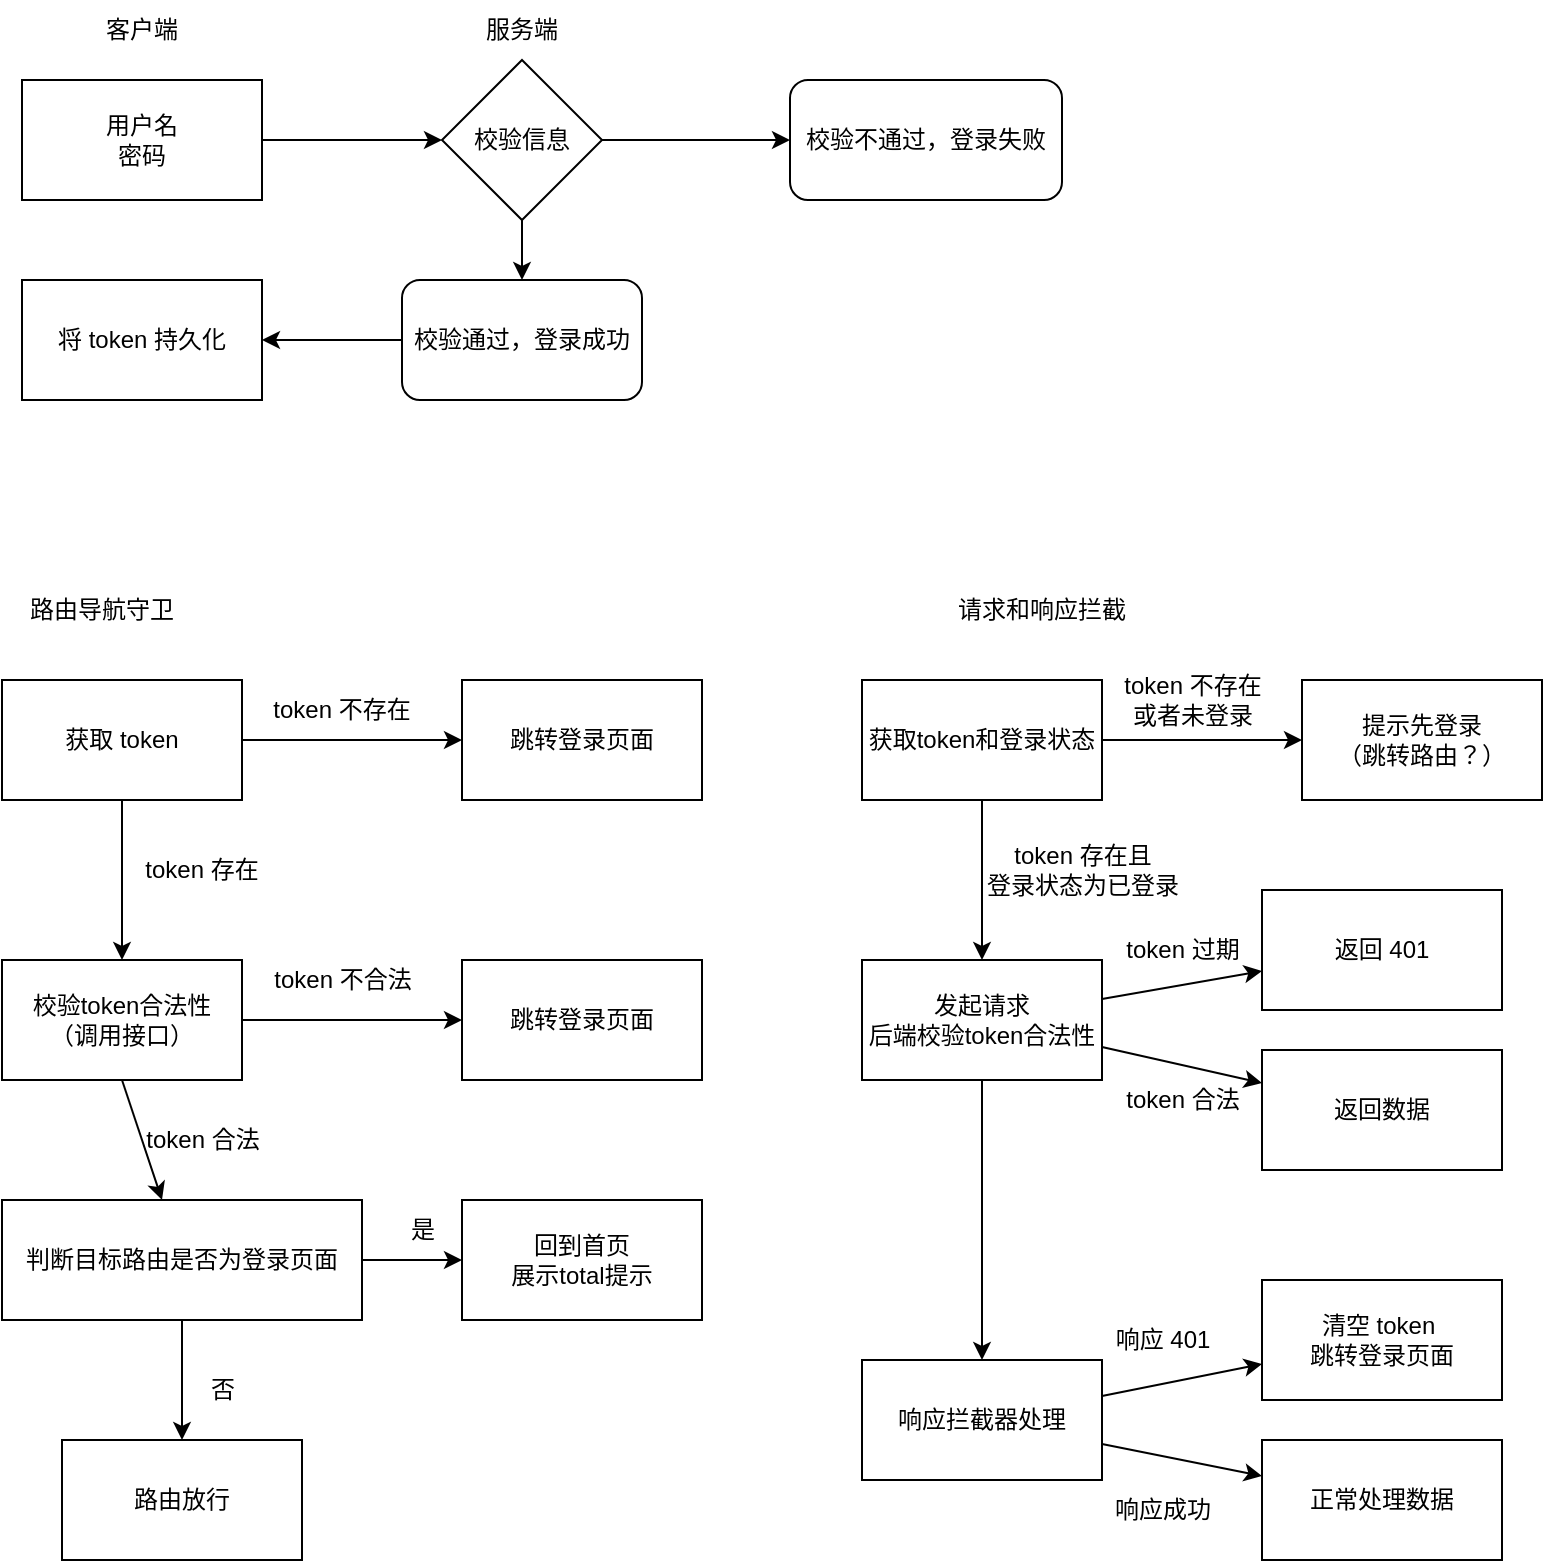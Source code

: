 <mxfile>
    <diagram id="M_MR4Z2lhWdCqnC4rEqU" name="第 1 页">
        <mxGraphModel dx="603" dy="696" grid="1" gridSize="10" guides="1" tooltips="1" connect="1" arrows="1" fold="1" page="1" pageScale="1" pageWidth="827" pageHeight="1169" math="0" shadow="0">
            <root>
                <mxCell id="0"/>
                <mxCell id="1" parent="0"/>
                <mxCell id="5" style="edgeStyle=none;html=1;exitX=1;exitY=0.5;exitDx=0;exitDy=0;entryX=0;entryY=0.5;entryDx=0;entryDy=0;" edge="1" parent="1" source="2" target="15">
                    <mxGeometry relative="1" as="geometry">
                        <mxPoint x="220" y="120" as="targetPoint"/>
                    </mxGeometry>
                </mxCell>
                <mxCell id="2" value="" style="rounded=0;whiteSpace=wrap;html=1;" vertex="1" parent="1">
                    <mxGeometry x="30" y="90" width="120" height="60" as="geometry"/>
                </mxCell>
                <mxCell id="3" value="客户端" style="text;html=1;strokeColor=none;fillColor=none;align=center;verticalAlign=middle;whiteSpace=wrap;rounded=0;" vertex="1" parent="1">
                    <mxGeometry x="60" y="50" width="60" height="30" as="geometry"/>
                </mxCell>
                <mxCell id="4" value="用户名&lt;br&gt;密码" style="text;html=1;strokeColor=none;fillColor=none;align=center;verticalAlign=middle;whiteSpace=wrap;rounded=0;" vertex="1" parent="1">
                    <mxGeometry x="60" y="105" width="60" height="30" as="geometry"/>
                </mxCell>
                <mxCell id="8" style="edgeStyle=none;html=1;exitX=1;exitY=0.5;exitDx=0;exitDy=0;" edge="1" parent="1" source="15" target="9">
                    <mxGeometry relative="1" as="geometry">
                        <mxPoint x="440" y="120" as="targetPoint"/>
                        <mxPoint x="340" y="120" as="sourcePoint"/>
                    </mxGeometry>
                </mxCell>
                <mxCell id="10" style="edgeStyle=none;html=1;" edge="1" parent="1" target="11">
                    <mxGeometry relative="1" as="geometry">
                        <mxPoint x="280" y="200" as="targetPoint"/>
                        <mxPoint x="280" y="150" as="sourcePoint"/>
                    </mxGeometry>
                </mxCell>
                <mxCell id="7" value="服务端" style="text;html=1;strokeColor=none;fillColor=none;align=center;verticalAlign=middle;whiteSpace=wrap;rounded=0;" vertex="1" parent="1">
                    <mxGeometry x="250" y="50" width="60" height="30" as="geometry"/>
                </mxCell>
                <mxCell id="9" value="校验不通过，登录失败" style="rounded=1;whiteSpace=wrap;html=1;" vertex="1" parent="1">
                    <mxGeometry x="414" y="90" width="136" height="60" as="geometry"/>
                </mxCell>
                <mxCell id="12" style="edgeStyle=none;html=1;" edge="1" parent="1" source="11" target="13">
                    <mxGeometry relative="1" as="geometry">
                        <mxPoint x="280" y="260" as="targetPoint"/>
                    </mxGeometry>
                </mxCell>
                <mxCell id="11" value="校验通过，登录成功" style="rounded=1;whiteSpace=wrap;html=1;" vertex="1" parent="1">
                    <mxGeometry x="220" y="190" width="120" height="60" as="geometry"/>
                </mxCell>
                <mxCell id="13" value="将 token 持久化" style="rounded=0;whiteSpace=wrap;html=1;" vertex="1" parent="1">
                    <mxGeometry x="30" y="190" width="120" height="60" as="geometry"/>
                </mxCell>
                <mxCell id="15" value="校验信息" style="rhombus;whiteSpace=wrap;html=1;" vertex="1" parent="1">
                    <mxGeometry x="240" y="80" width="80" height="80" as="geometry"/>
                </mxCell>
                <mxCell id="17" value="路由导航守卫" style="text;html=1;strokeColor=none;fillColor=none;align=center;verticalAlign=middle;whiteSpace=wrap;rounded=0;" vertex="1" parent="1">
                    <mxGeometry x="30" y="340" width="80" height="30" as="geometry"/>
                </mxCell>
                <mxCell id="27" value="" style="edgeStyle=none;html=1;" edge="1" parent="1" source="25" target="26">
                    <mxGeometry relative="1" as="geometry"/>
                </mxCell>
                <mxCell id="30" value="" style="edgeStyle=none;html=1;" edge="1" parent="1" source="25" target="29">
                    <mxGeometry relative="1" as="geometry"/>
                </mxCell>
                <mxCell id="25" value="获取 token" style="rounded=0;whiteSpace=wrap;html=1;" vertex="1" parent="1">
                    <mxGeometry x="20" y="390" width="120" height="60" as="geometry"/>
                </mxCell>
                <mxCell id="26" value="跳转登录页面" style="rounded=0;whiteSpace=wrap;html=1;" vertex="1" parent="1">
                    <mxGeometry x="250" y="390" width="120" height="60" as="geometry"/>
                </mxCell>
                <mxCell id="28" value="token 不存在" style="text;html=1;strokeColor=none;fillColor=none;align=center;verticalAlign=middle;whiteSpace=wrap;rounded=0;" vertex="1" parent="1">
                    <mxGeometry x="150" y="390" width="80" height="30" as="geometry"/>
                </mxCell>
                <mxCell id="32" style="edgeStyle=none;html=1;exitX=1;exitY=0.5;exitDx=0;exitDy=0;" edge="1" parent="1" source="29" target="33">
                    <mxGeometry relative="1" as="geometry">
                        <mxPoint x="240" y="560" as="targetPoint"/>
                    </mxGeometry>
                </mxCell>
                <mxCell id="35" style="edgeStyle=none;html=1;exitX=0.5;exitY=1;exitDx=0;exitDy=0;" edge="1" parent="1" source="29" target="36">
                    <mxGeometry relative="1" as="geometry">
                        <mxPoint x="80" y="640" as="targetPoint"/>
                    </mxGeometry>
                </mxCell>
                <mxCell id="29" value="校验token合法性&lt;br&gt;（调用接口）" style="whiteSpace=wrap;html=1;rounded=0;" vertex="1" parent="1">
                    <mxGeometry x="20" y="530" width="120" height="60" as="geometry"/>
                </mxCell>
                <mxCell id="31" value="token 存在" style="text;html=1;strokeColor=none;fillColor=none;align=center;verticalAlign=middle;whiteSpace=wrap;rounded=0;" vertex="1" parent="1">
                    <mxGeometry x="90" y="470" width="60" height="30" as="geometry"/>
                </mxCell>
                <mxCell id="33" value="跳转登录页面" style="rounded=0;whiteSpace=wrap;html=1;" vertex="1" parent="1">
                    <mxGeometry x="250" y="530" width="120" height="60" as="geometry"/>
                </mxCell>
                <mxCell id="34" value="token 不合法" style="text;html=1;align=center;verticalAlign=middle;resizable=0;points=[];autosize=1;strokeColor=none;fillColor=none;" vertex="1" parent="1">
                    <mxGeometry x="145" y="525" width="90" height="30" as="geometry"/>
                </mxCell>
                <mxCell id="38" style="edgeStyle=none;html=1;exitX=1;exitY=0.5;exitDx=0;exitDy=0;" edge="1" parent="1" source="36" target="39">
                    <mxGeometry relative="1" as="geometry">
                        <mxPoint x="280" y="680" as="targetPoint"/>
                    </mxGeometry>
                </mxCell>
                <mxCell id="42" style="edgeStyle=none;html=1;" edge="1" parent="1" source="36" target="43">
                    <mxGeometry relative="1" as="geometry">
                        <mxPoint x="110" y="760" as="targetPoint"/>
                    </mxGeometry>
                </mxCell>
                <mxCell id="36" value="判断目标路由是否为登录页面" style="rounded=0;whiteSpace=wrap;html=1;" vertex="1" parent="1">
                    <mxGeometry x="20" y="650" width="180" height="60" as="geometry"/>
                </mxCell>
                <mxCell id="37" value="token 合法" style="text;html=1;align=center;verticalAlign=middle;resizable=0;points=[];autosize=1;strokeColor=none;fillColor=none;" vertex="1" parent="1">
                    <mxGeometry x="80" y="605" width="80" height="30" as="geometry"/>
                </mxCell>
                <mxCell id="39" value="回到首页&lt;br&gt;展示total提示" style="rounded=0;whiteSpace=wrap;html=1;" vertex="1" parent="1">
                    <mxGeometry x="250" y="650" width="120" height="60" as="geometry"/>
                </mxCell>
                <mxCell id="41" value="是" style="text;html=1;align=center;verticalAlign=middle;resizable=0;points=[];autosize=1;strokeColor=none;fillColor=none;" vertex="1" parent="1">
                    <mxGeometry x="210" y="650" width="40" height="30" as="geometry"/>
                </mxCell>
                <mxCell id="43" value="路由放行" style="rounded=0;whiteSpace=wrap;html=1;" vertex="1" parent="1">
                    <mxGeometry x="50" y="770" width="120" height="60" as="geometry"/>
                </mxCell>
                <mxCell id="44" value="否" style="text;html=1;align=center;verticalAlign=middle;resizable=0;points=[];autosize=1;strokeColor=none;fillColor=none;" vertex="1" parent="1">
                    <mxGeometry x="110" y="730" width="40" height="30" as="geometry"/>
                </mxCell>
                <mxCell id="45" value="请求和响应拦截" style="text;html=1;strokeColor=none;fillColor=none;align=center;verticalAlign=middle;whiteSpace=wrap;rounded=0;" vertex="1" parent="1">
                    <mxGeometry x="490" y="340" width="100" height="30" as="geometry"/>
                </mxCell>
                <mxCell id="48" value="" style="edgeStyle=none;html=1;" edge="1" parent="1" source="46" target="47">
                    <mxGeometry relative="1" as="geometry"/>
                </mxCell>
                <mxCell id="51" value="" style="edgeStyle=none;html=1;" edge="1" parent="1" source="46" target="50">
                    <mxGeometry relative="1" as="geometry"/>
                </mxCell>
                <mxCell id="46" value="获取token和登录状态" style="rounded=0;whiteSpace=wrap;html=1;" vertex="1" parent="1">
                    <mxGeometry x="450" y="390" width="120" height="60" as="geometry"/>
                </mxCell>
                <mxCell id="47" value="提示先登录&lt;br&gt;（跳转路由？）" style="rounded=0;whiteSpace=wrap;html=1;" vertex="1" parent="1">
                    <mxGeometry x="670" y="390" width="120" height="60" as="geometry"/>
                </mxCell>
                <mxCell id="49" value="token 不存在&lt;br&gt;或者未登录" style="text;html=1;align=center;verticalAlign=middle;resizable=0;points=[];autosize=1;strokeColor=none;fillColor=none;" vertex="1" parent="1">
                    <mxGeometry x="570" y="380" width="90" height="40" as="geometry"/>
                </mxCell>
                <mxCell id="54" value="" style="edgeStyle=none;html=1;" edge="1" parent="1" source="50" target="53">
                    <mxGeometry relative="1" as="geometry"/>
                </mxCell>
                <mxCell id="56" style="edgeStyle=none;html=1;" edge="1" parent="1" source="50" target="57">
                    <mxGeometry relative="1" as="geometry">
                        <mxPoint x="650" y="600" as="targetPoint"/>
                    </mxGeometry>
                </mxCell>
                <mxCell id="60" value="" style="edgeStyle=none;html=1;" edge="1" parent="1" source="50" target="59">
                    <mxGeometry relative="1" as="geometry"/>
                </mxCell>
                <mxCell id="50" value="发起请求&lt;br&gt;后端校验token合法性" style="whiteSpace=wrap;html=1;rounded=0;" vertex="1" parent="1">
                    <mxGeometry x="450" y="530" width="120" height="60" as="geometry"/>
                </mxCell>
                <mxCell id="52" value="token 存在且&lt;br&gt;登录状态为已登录" style="text;html=1;align=center;verticalAlign=middle;resizable=0;points=[];autosize=1;strokeColor=none;fillColor=none;" vertex="1" parent="1">
                    <mxGeometry x="500" y="465" width="120" height="40" as="geometry"/>
                </mxCell>
                <mxCell id="53" value="返回 401" style="whiteSpace=wrap;html=1;rounded=0;" vertex="1" parent="1">
                    <mxGeometry x="650" y="495" width="120" height="60" as="geometry"/>
                </mxCell>
                <mxCell id="55" value="token 过期" style="text;html=1;align=center;verticalAlign=middle;resizable=0;points=[];autosize=1;strokeColor=none;fillColor=none;" vertex="1" parent="1">
                    <mxGeometry x="570" y="510" width="80" height="30" as="geometry"/>
                </mxCell>
                <mxCell id="57" value="返回数据" style="rounded=0;whiteSpace=wrap;html=1;" vertex="1" parent="1">
                    <mxGeometry x="650" y="575" width="120" height="60" as="geometry"/>
                </mxCell>
                <mxCell id="58" value="token 合法" style="text;html=1;align=center;verticalAlign=middle;resizable=0;points=[];autosize=1;strokeColor=none;fillColor=none;" vertex="1" parent="1">
                    <mxGeometry x="570" y="585" width="80" height="30" as="geometry"/>
                </mxCell>
                <mxCell id="61" style="edgeStyle=none;html=1;" edge="1" parent="1" source="59" target="62">
                    <mxGeometry relative="1" as="geometry">
                        <mxPoint x="640" y="680" as="targetPoint"/>
                    </mxGeometry>
                </mxCell>
                <mxCell id="63" style="edgeStyle=none;html=1;" edge="1" parent="1" source="59" target="64">
                    <mxGeometry relative="1" as="geometry">
                        <mxPoint x="640" y="780" as="targetPoint"/>
                    </mxGeometry>
                </mxCell>
                <mxCell id="59" value="响应拦截器处理" style="whiteSpace=wrap;html=1;rounded=0;" vertex="1" parent="1">
                    <mxGeometry x="450" y="730" width="120" height="60" as="geometry"/>
                </mxCell>
                <mxCell id="62" value="清空 token&amp;nbsp;&lt;br&gt;跳转登录页面" style="rounded=0;whiteSpace=wrap;html=1;" vertex="1" parent="1">
                    <mxGeometry x="650" y="690" width="120" height="60" as="geometry"/>
                </mxCell>
                <mxCell id="64" value="正常处理数据" style="rounded=0;whiteSpace=wrap;html=1;" vertex="1" parent="1">
                    <mxGeometry x="650" y="770" width="120" height="60" as="geometry"/>
                </mxCell>
                <mxCell id="65" value="响应 401" style="text;html=1;align=center;verticalAlign=middle;resizable=0;points=[];autosize=1;strokeColor=none;fillColor=none;" vertex="1" parent="1">
                    <mxGeometry x="565" y="705" width="70" height="30" as="geometry"/>
                </mxCell>
                <mxCell id="66" value="响应成功" style="text;html=1;align=center;verticalAlign=middle;resizable=0;points=[];autosize=1;strokeColor=none;fillColor=none;" vertex="1" parent="1">
                    <mxGeometry x="565" y="790" width="70" height="30" as="geometry"/>
                </mxCell>
            </root>
        </mxGraphModel>
    </diagram>
</mxfile>